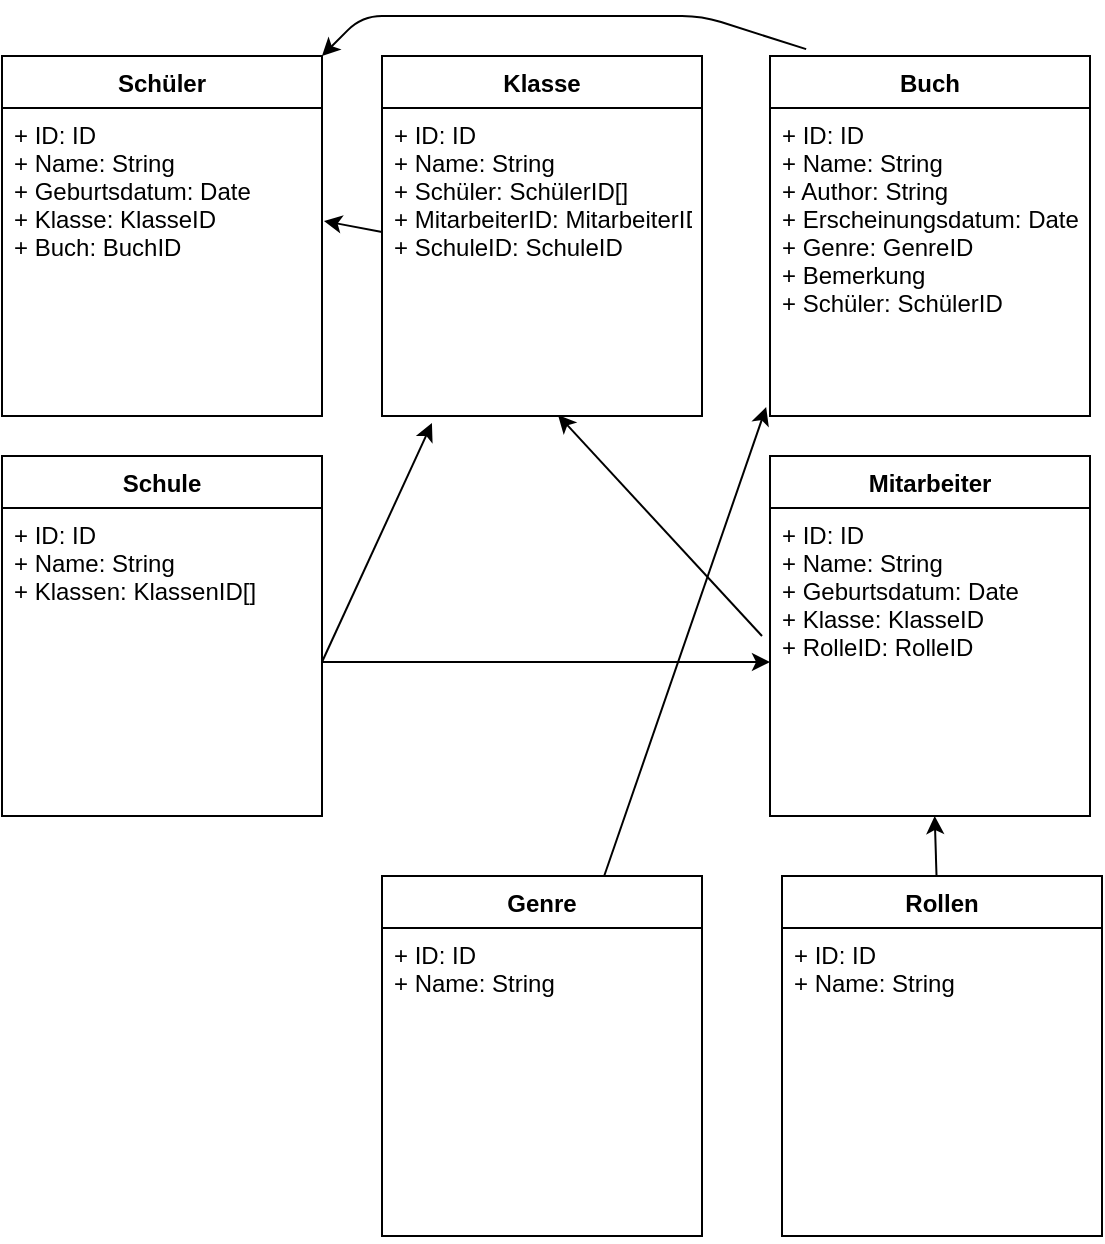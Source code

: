 <mxfile pages="2">
    <diagram id="JCn65TBZ2moXvYVA5M32" name="Diagramm 1.0">
        <mxGraphModel dx="1180" dy="627" grid="1" gridSize="10" guides="1" tooltips="1" connect="1" arrows="1" fold="1" page="1" pageScale="1" pageWidth="827" pageHeight="1169" math="0" shadow="0">
            <root>
                <mxCell id="0"/>
                <mxCell id="1" parent="0"/>
                <mxCell id="O8gKR3tFyJwNB1nPL_lT-1" value="Schüler" style="swimlane;fontStyle=1;align=center;verticalAlign=top;childLayout=stackLayout;horizontal=1;startSize=26;horizontalStack=0;resizeParent=1;resizeParentMax=0;resizeLast=0;collapsible=1;marginBottom=0;" parent="1" vertex="1">
                    <mxGeometry x="30" y="130" width="160" height="180" as="geometry"/>
                </mxCell>
                <mxCell id="O8gKR3tFyJwNB1nPL_lT-2" value="+ ID: ID&#10;+ Name: String&#10;+ Geburtsdatum: Date &#10;+ Klasse: KlasseID&#10;+ Buch: BuchID" style="text;strokeColor=none;fillColor=none;align=left;verticalAlign=top;spacingLeft=4;spacingRight=4;overflow=hidden;rotatable=0;points=[[0,0.5],[1,0.5]];portConstraint=eastwest;" parent="O8gKR3tFyJwNB1nPL_lT-1" vertex="1">
                    <mxGeometry y="26" width="160" height="154" as="geometry"/>
                </mxCell>
                <mxCell id="O8gKR3tFyJwNB1nPL_lT-18" value="Klasse" style="swimlane;fontStyle=1;align=center;verticalAlign=top;childLayout=stackLayout;horizontal=1;startSize=26;horizontalStack=0;resizeParent=1;resizeParentMax=0;resizeLast=0;collapsible=1;marginBottom=0;" parent="1" vertex="1">
                    <mxGeometry x="220" y="130" width="160" height="180" as="geometry"/>
                </mxCell>
                <mxCell id="O8gKR3tFyJwNB1nPL_lT-19" value="+ ID: ID&#10;+ Name: String&#10;+ Schüler: SchülerID[]&#10;+ MitarbeiterID: MitarbeiterID&#10;+ SchuleID: SchuleID" style="text;strokeColor=none;fillColor=none;align=left;verticalAlign=top;spacingLeft=4;spacingRight=4;overflow=hidden;rotatable=0;points=[[0,0.5],[1,0.5]];portConstraint=eastwest;" parent="O8gKR3tFyJwNB1nPL_lT-18" vertex="1">
                    <mxGeometry y="26" width="160" height="154" as="geometry"/>
                </mxCell>
                <mxCell id="O8gKR3tFyJwNB1nPL_lT-21" value="Buch" style="swimlane;fontStyle=1;align=center;verticalAlign=top;childLayout=stackLayout;horizontal=1;startSize=26;horizontalStack=0;resizeParent=1;resizeParentMax=0;resizeLast=0;collapsible=1;marginBottom=0;" parent="1" vertex="1">
                    <mxGeometry x="414" y="130" width="160" height="180" as="geometry"/>
                </mxCell>
                <mxCell id="O8gKR3tFyJwNB1nPL_lT-22" value="+ ID: ID&#10;+ Name: String&#10;+ Author: String&#10;+ Erscheinungsdatum: Date&#10;+ Genre: GenreID&#10;+ Bemerkung&#10;+ Schüler: SchülerID&#10;" style="text;strokeColor=none;fillColor=none;align=left;verticalAlign=top;spacingLeft=4;spacingRight=4;overflow=hidden;rotatable=0;points=[[0,0.5],[1,0.5]];portConstraint=eastwest;" parent="O8gKR3tFyJwNB1nPL_lT-21" vertex="1">
                    <mxGeometry y="26" width="160" height="154" as="geometry"/>
                </mxCell>
                <mxCell id="Oh7va8Yr2xT_aRUrp2eI-16" style="edgeStyle=none;html=1;entryX=-0.012;entryY=0.971;entryDx=0;entryDy=0;entryPerimeter=0;" edge="1" parent="1" source="O8gKR3tFyJwNB1nPL_lT-27" target="O8gKR3tFyJwNB1nPL_lT-22">
                    <mxGeometry relative="1" as="geometry"/>
                </mxCell>
                <mxCell id="O8gKR3tFyJwNB1nPL_lT-27" value="Genre" style="swimlane;fontStyle=1;align=center;verticalAlign=top;childLayout=stackLayout;horizontal=1;startSize=26;horizontalStack=0;resizeParent=1;resizeParentMax=0;resizeLast=0;collapsible=1;marginBottom=0;strokeColor=default;" parent="1" vertex="1">
                    <mxGeometry x="220" y="540" width="160" height="180" as="geometry"/>
                </mxCell>
                <mxCell id="O8gKR3tFyJwNB1nPL_lT-28" value="+ ID: ID&#10;+ Name: String&#10;" style="text;strokeColor=default;fillColor=none;align=left;verticalAlign=top;spacingLeft=4;spacingRight=4;overflow=hidden;rotatable=0;points=[[0,0.5],[1,0.5]];portConstraint=eastwest;" parent="O8gKR3tFyJwNB1nPL_lT-27" vertex="1">
                    <mxGeometry y="26" width="160" height="154" as="geometry"/>
                </mxCell>
                <mxCell id="Oh7va8Yr2xT_aRUrp2eI-1" value="Schule" style="swimlane;fontStyle=1;align=center;verticalAlign=top;childLayout=stackLayout;horizontal=1;startSize=26;horizontalStack=0;resizeParent=1;resizeParentMax=0;resizeLast=0;collapsible=1;marginBottom=0;strokeColor=default;" vertex="1" parent="1">
                    <mxGeometry x="30" y="330" width="160" height="180" as="geometry"/>
                </mxCell>
                <mxCell id="Oh7va8Yr2xT_aRUrp2eI-2" value="+ ID: ID&#10;+ Name: String&#10;+ Klassen: KlassenID[]" style="text;strokeColor=default;fillColor=none;align=left;verticalAlign=top;spacingLeft=4;spacingRight=4;overflow=hidden;rotatable=0;points=[[0,0.5],[1,0.5]];portConstraint=eastwest;" vertex="1" parent="Oh7va8Yr2xT_aRUrp2eI-1">
                    <mxGeometry y="26" width="160" height="154" as="geometry"/>
                </mxCell>
                <mxCell id="Oh7va8Yr2xT_aRUrp2eI-3" value="Mitarbeiter" style="swimlane;fontStyle=1;align=center;verticalAlign=top;childLayout=stackLayout;horizontal=1;startSize=26;horizontalStack=0;resizeParent=1;resizeParentMax=0;resizeLast=0;collapsible=1;marginBottom=0;" vertex="1" parent="1">
                    <mxGeometry x="414" y="330" width="160" height="180" as="geometry"/>
                </mxCell>
                <mxCell id="Oh7va8Yr2xT_aRUrp2eI-14" value="+ ID: ID&#10;+ Name: String&#10;+ Geburtsdatum: Date &#10;+ Klasse: KlasseID&#10;+ RolleID: RolleID" style="text;strokeColor=none;fillColor=none;align=left;verticalAlign=top;spacingLeft=4;spacingRight=4;overflow=hidden;rotatable=0;points=[[0,0.5],[1,0.5]];portConstraint=eastwest;" vertex="1" parent="Oh7va8Yr2xT_aRUrp2eI-3">
                    <mxGeometry y="26" width="160" height="154" as="geometry"/>
                </mxCell>
                <mxCell id="Oh7va8Yr2xT_aRUrp2eI-20" value="" style="edgeStyle=none;html=1;" edge="1" parent="1" source="Oh7va8Yr2xT_aRUrp2eI-5" target="Oh7va8Yr2xT_aRUrp2eI-14">
                    <mxGeometry relative="1" as="geometry"/>
                </mxCell>
                <mxCell id="Oh7va8Yr2xT_aRUrp2eI-5" value="Rollen" style="swimlane;fontStyle=1;align=center;verticalAlign=top;childLayout=stackLayout;horizontal=1;startSize=26;horizontalStack=0;resizeParent=1;resizeParentMax=0;resizeLast=0;collapsible=1;marginBottom=0;strokeColor=default;" vertex="1" parent="1">
                    <mxGeometry x="420" y="540" width="160" height="180" as="geometry"/>
                </mxCell>
                <mxCell id="Oh7va8Yr2xT_aRUrp2eI-6" value="+ ID: ID&#10;+ Name: String&#10;" style="text;strokeColor=default;fillColor=none;align=left;verticalAlign=top;spacingLeft=4;spacingRight=4;overflow=hidden;rotatable=0;points=[[0,0.5],[1,0.5]];portConstraint=eastwest;" vertex="1" parent="Oh7va8Yr2xT_aRUrp2eI-5">
                    <mxGeometry y="26" width="160" height="154" as="geometry"/>
                </mxCell>
                <mxCell id="Oh7va8Yr2xT_aRUrp2eI-8" style="edgeStyle=none;html=1;entryX=1.006;entryY=0.367;entryDx=0;entryDy=0;entryPerimeter=0;" edge="1" parent="1" source="O8gKR3tFyJwNB1nPL_lT-19" target="O8gKR3tFyJwNB1nPL_lT-2">
                    <mxGeometry relative="1" as="geometry"/>
                </mxCell>
                <mxCell id="Oh7va8Yr2xT_aRUrp2eI-11" style="edgeStyle=none;html=1;entryX=1;entryY=0;entryDx=0;entryDy=0;exitX=0.113;exitY=-0.019;exitDx=0;exitDy=0;exitPerimeter=0;" edge="1" parent="1" source="O8gKR3tFyJwNB1nPL_lT-21" target="O8gKR3tFyJwNB1nPL_lT-1">
                    <mxGeometry relative="1" as="geometry">
                        <Array as="points">
                            <mxPoint x="380" y="110"/>
                            <mxPoint x="210" y="110"/>
                        </Array>
                    </mxGeometry>
                </mxCell>
                <mxCell id="Oh7va8Yr2xT_aRUrp2eI-13" style="edgeStyle=none;html=1;entryX=0.55;entryY=0.997;entryDx=0;entryDy=0;entryPerimeter=0;" edge="1" parent="1" target="O8gKR3tFyJwNB1nPL_lT-19">
                    <mxGeometry relative="1" as="geometry">
                        <mxPoint x="410" y="420" as="sourcePoint"/>
                    </mxGeometry>
                </mxCell>
                <mxCell id="Oh7va8Yr2xT_aRUrp2eI-17" style="edgeStyle=none;html=1;entryX=0;entryY=0.5;entryDx=0;entryDy=0;" edge="1" parent="1" source="Oh7va8Yr2xT_aRUrp2eI-2" target="Oh7va8Yr2xT_aRUrp2eI-14">
                    <mxGeometry relative="1" as="geometry"/>
                </mxCell>
                <mxCell id="Oh7va8Yr2xT_aRUrp2eI-18" style="edgeStyle=none;html=1;entryX=0.156;entryY=1.023;entryDx=0;entryDy=0;entryPerimeter=0;exitX=1;exitY=0.5;exitDx=0;exitDy=0;" edge="1" parent="1" source="Oh7va8Yr2xT_aRUrp2eI-2" target="O8gKR3tFyJwNB1nPL_lT-19">
                    <mxGeometry relative="1" as="geometry"/>
                </mxCell>
            </root>
        </mxGraphModel>
    </diagram>
</mxfile>